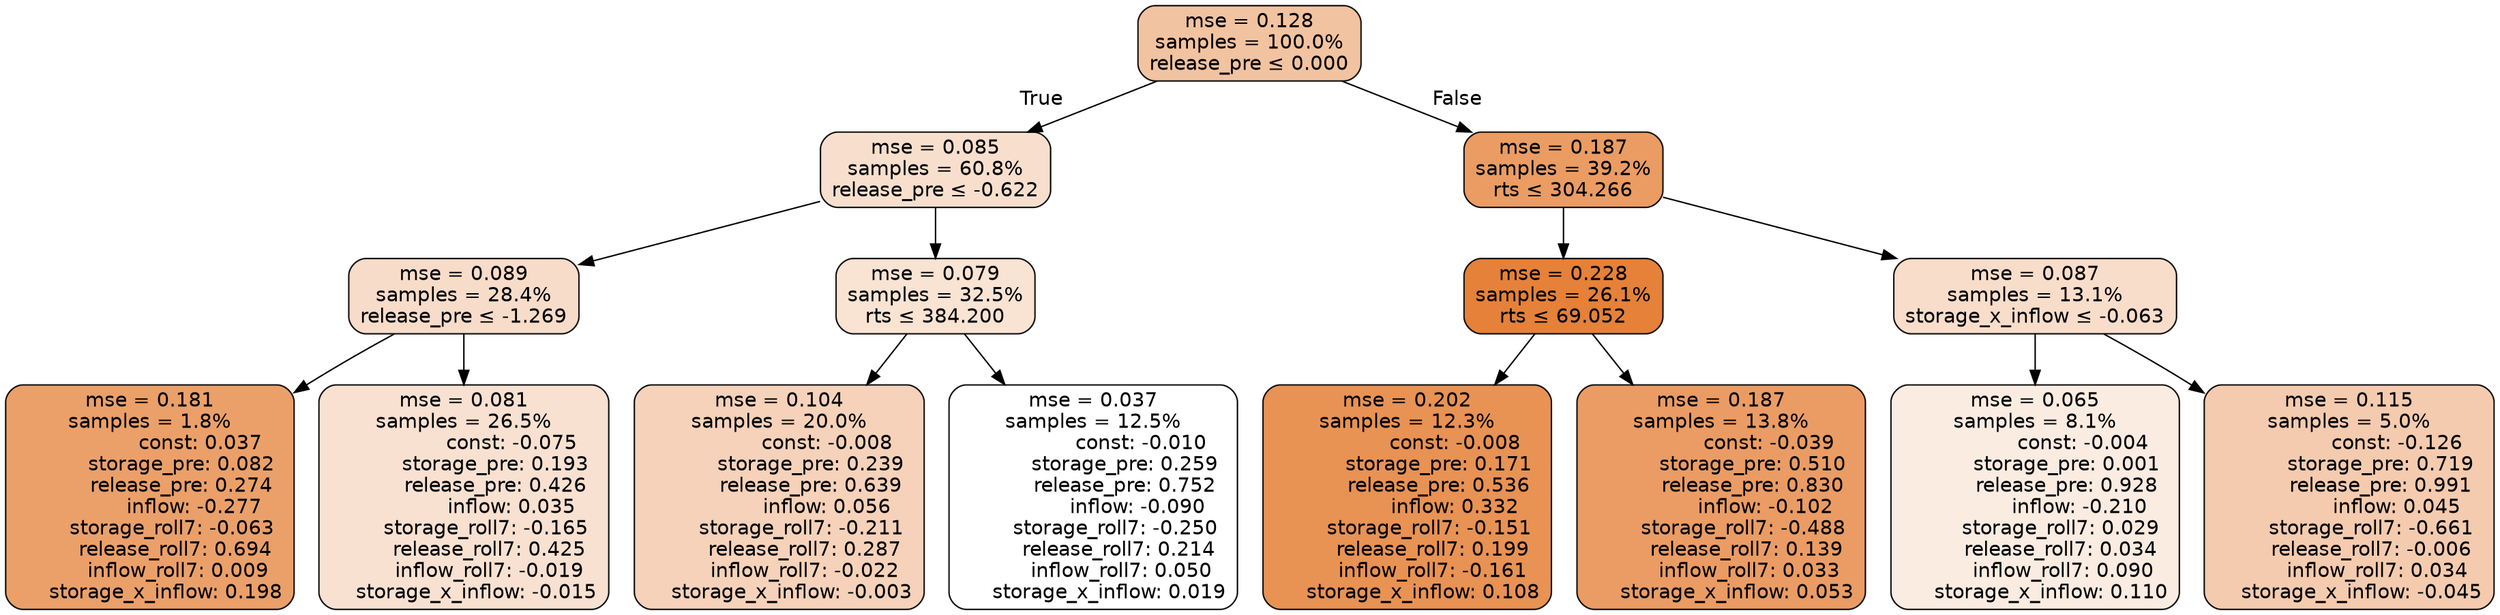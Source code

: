 digraph tree {
bgcolor="transparent"
node [shape=rectangle, style="filled, rounded", color="black", fontname=helvetica] ;
edge [fontname=helvetica] ;
	"0" [label="mse = 0.128
samples = 100.0%
release_pre &le; 0.000", fillcolor="#f2c3a0"]
	"1" [label="mse = 0.085
samples = 60.8%
release_pre &le; -0.622", fillcolor="#f8dfcd"]
	"2" [label="mse = 0.089
samples = 28.4%
release_pre &le; -1.269", fillcolor="#f7dcc9"]
	"3" [label="mse = 0.181
samples = 1.8%
                const: 0.037
          storage_pre: 0.082
          release_pre: 0.274
              inflow: -0.277
       storage_roll7: -0.063
        release_roll7: 0.694
         inflow_roll7: 0.009
     storage_x_inflow: 0.198", fillcolor="#eba06a"]
	"4" [label="mse = 0.081
samples = 26.5%
               const: -0.075
          storage_pre: 0.193
          release_pre: 0.426
               inflow: 0.035
       storage_roll7: -0.165
        release_roll7: 0.425
        inflow_roll7: -0.019
    storage_x_inflow: -0.015", fillcolor="#f8e1d1"]
	"5" [label="mse = 0.079
samples = 32.5%
rts &le; 384.200", fillcolor="#f9e3d3"]
	"6" [label="mse = 0.104
samples = 20.0%
               const: -0.008
          storage_pre: 0.239
          release_pre: 0.639
               inflow: 0.056
       storage_roll7: -0.211
        release_roll7: 0.287
        inflow_roll7: -0.022
    storage_x_inflow: -0.003", fillcolor="#f5d2b9"]
	"7" [label="mse = 0.037
samples = 12.5%
               const: -0.010
          storage_pre: 0.259
          release_pre: 0.752
              inflow: -0.090
       storage_roll7: -0.250
        release_roll7: 0.214
         inflow_roll7: 0.050
     storage_x_inflow: 0.019", fillcolor="#ffffff"]
	"8" [label="mse = 0.187
samples = 39.2%
rts &le; 304.266", fillcolor="#ea9c63"]
	"9" [label="mse = 0.228
samples = 26.1%
rts &le; 69.052", fillcolor="#e58139"]
	"10" [label="mse = 0.202
samples = 12.3%
               const: -0.008
          storage_pre: 0.171
          release_pre: 0.536
               inflow: 0.332
       storage_roll7: -0.151
        release_roll7: 0.199
        inflow_roll7: -0.161
     storage_x_inflow: 0.108", fillcolor="#e89254"]
	"11" [label="mse = 0.187
samples = 13.8%
               const: -0.039
          storage_pre: 0.510
          release_pre: 0.830
              inflow: -0.102
       storage_roll7: -0.488
        release_roll7: 0.139
         inflow_roll7: 0.033
     storage_x_inflow: 0.053", fillcolor="#ea9c64"]
	"12" [label="mse = 0.087
samples = 13.1%
storage_x_inflow &le; -0.063", fillcolor="#f8ddca"]
	"13" [label="mse = 0.065
samples = 8.1%
               const: -0.004
          storage_pre: 0.001
          release_pre: 0.928
              inflow: -0.210
        storage_roll7: 0.029
        release_roll7: 0.034
         inflow_roll7: 0.090
     storage_x_inflow: 0.110", fillcolor="#fbece2"]
	"14" [label="mse = 0.115
samples = 5.0%
               const: -0.126
          storage_pre: 0.719
          release_pre: 0.991
               inflow: 0.045
       storage_roll7: -0.661
       release_roll7: -0.006
         inflow_roll7: 0.034
    storage_x_inflow: -0.045", fillcolor="#f4cbae"]

	"0" -> "1" [labeldistance=2.5, labelangle=45, headlabel="True"]
	"1" -> "2"
	"2" -> "3"
	"2" -> "4"
	"1" -> "5"
	"5" -> "6"
	"5" -> "7"
	"0" -> "8" [labeldistance=2.5, labelangle=-45, headlabel="False"]
	"8" -> "9"
	"9" -> "10"
	"9" -> "11"
	"8" -> "12"
	"12" -> "13"
	"12" -> "14"
}
